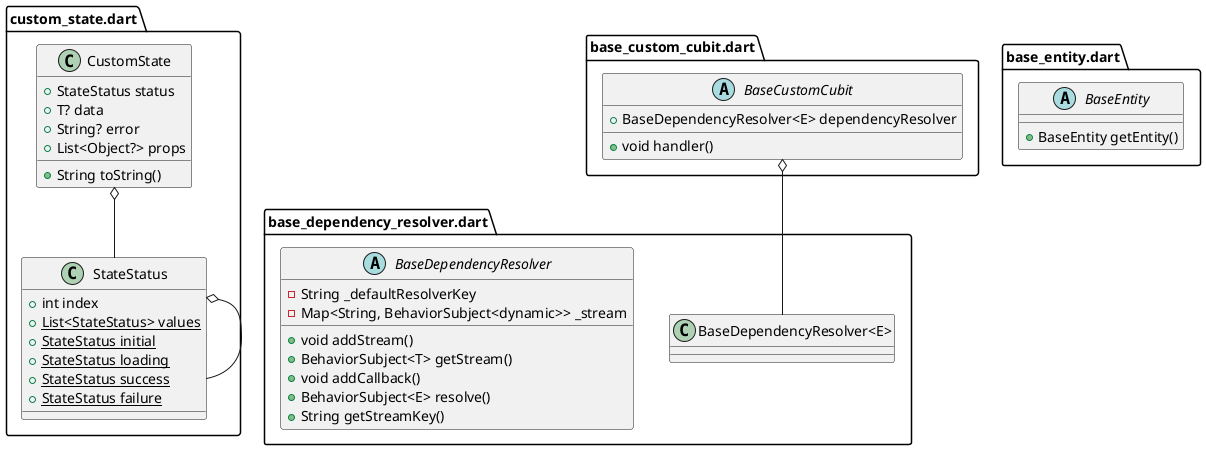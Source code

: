 @startuml
set namespaceSeparator ::

class "custom_state.dart::CustomState" {
  +StateStatus status
  +T? data
  +String? error
  +List<Object?> props
  +String toString()
}

"custom_state.dart::CustomState" o-- "custom_state.dart::StateStatus"

class "custom_state.dart::StateStatus" {
  +int index
  {static} +List<StateStatus> values
  {static} +StateStatus initial
  {static} +StateStatus loading
  {static} +StateStatus success
  {static} +StateStatus failure
}

"custom_state.dart::StateStatus" o-- "custom_state.dart::StateStatus"

abstract class "base_custom_cubit.dart::BaseCustomCubit" {
  +BaseDependencyResolver<E> dependencyResolver
  +void handler()
}

"base_custom_cubit.dart::BaseCustomCubit" o-- "base_dependency_resolver.dart::BaseDependencyResolver<E>"

abstract class "base_dependency_resolver.dart::BaseDependencyResolver" {
  -String _defaultResolverKey
  -Map<String, BehaviorSubject<dynamic>> _stream
  +void addStream()
  +BehaviorSubject<T> getStream()
  +void addCallback()
  +BehaviorSubject<E> resolve()
  +String getStreamKey()
}

abstract class "base_entity.dart::BaseEntity" {
  +BaseEntity getEntity()
}

@enduml